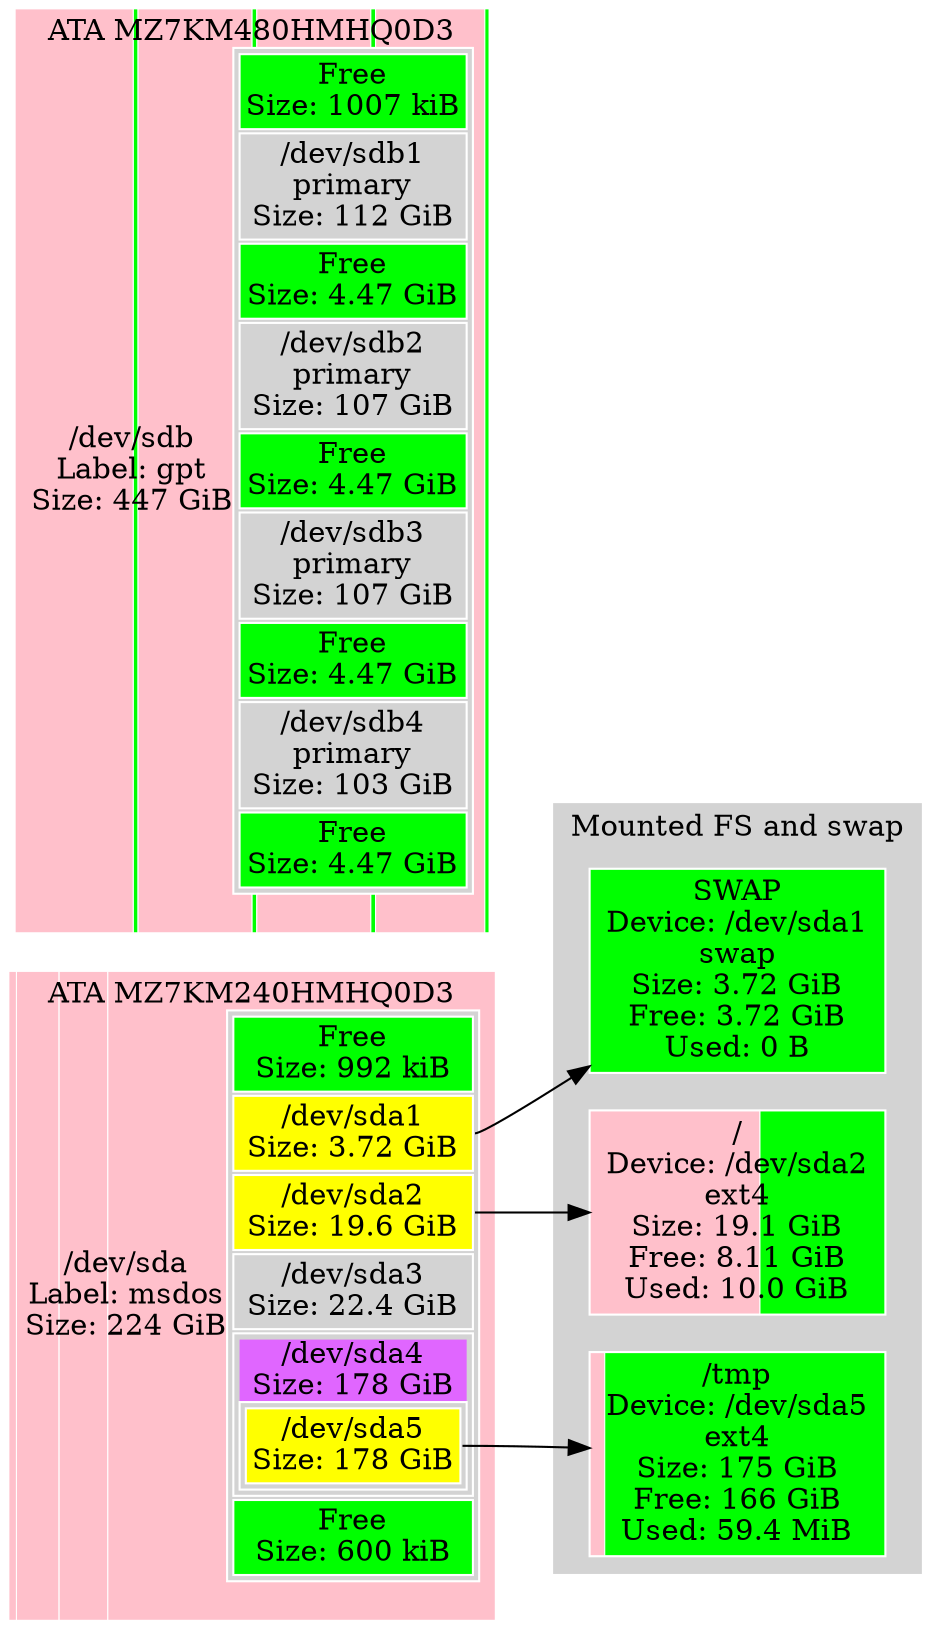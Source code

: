 digraph "machine"{
	rankdir=LR;
	{ "@Part: sda" [
		label=<<TABLE BORDER="0" CELLPADDING="0" CELLSPACING="0">
				<TR> <TD COLSPAN="2">ATA MZ7KM240HMHQ0D3</TD> </TR><TR><TD >/dev/sda<BR/>Label: msdos<BR/>Size: 224 GiB</TD>    <TD BGCOLOR="lightgrey">
				<TABLE >
					<TR>
						<TD bgcolor="green">
						Free<BR/>Size: 992 kiB
						</TD>
					</TR>
					<TR>
						<TD PORT="1" BGCOLOR="yellow">
						/dev/sda1<BR/>Size: 3.72 GiB
						</TD>
					</TR>
					<TR>
						<TD PORT="2" BGCOLOR="yellow">
						/dev/sda2<BR/>Size: 19.6 GiB
						</TD>
					</TR>
					<TR>
						<TD PORT="3" BGCOLOR="lightgrey">
						/dev/sda3<BR/>Size: 22.4 GiB
						</TD>
					</TR>
					<TR>
						<TD>
							<TABLE BORDER="0" CELLPADDING="0" CELLSPACING="0"><TR>
							<TD PORT="4" BGCOLOR="mediumorchid1">
							/dev/sda4<BR/>Size: 178 GiB
							</TD></TR><TR><TD>
							<TABLE >
								<TR>
									<TD PORT="5" BGCOLOR="yellow">
									/dev/sda5<BR/>Size: 178 GiB
									</TD>
								</TR>
							</TABLE>
							</TD></TR></TABLE>
						</TD>
					</TR>
					<TR>
						<TD bgcolor="green">
						Free<BR/>Size: 600 kiB
						</TD>
					</TR>
				</TABLE>
				</TD> </TR><TR> <TD COLSPAN="2"> </TD> </TR>
			</TABLE>
		>;
		// Style node
		color=white;
		fillcolor=lightgrey;
		shape="rectangle";
		style=striped;
		fillcolor="green;0.000004:pink;0.016660:pink;0.087478:pink;0.099975:pink;0.795875:green;0.000003";
	]; }
	{ "@Part: sdb" [
		label=<<TABLE BORDER="0" CELLPADDING="0" CELLSPACING="0">
				<TR> <TD COLSPAN="2">ATA MZ7KM480HMHQ0D3</TD> </TR><TR><TD >/dev/sdb<BR/>Label: gpt<BR/>Size: 447 GiB</TD>    <TD BGCOLOR="lightgrey">
				<TABLE >
					<TR>
						<TD bgcolor="green">
						Free<BR/>Size: 1007 kiB
						</TD>
					</TR>
					<TR>
						<TD PORT="1" BGCOLOR="lightgrey">
						/dev/sdb1<BR/>primary<BR/>Size: 112 GiB
						</TD>
					</TR>
					<TR>
						<TD bgcolor="green">
						Free<BR/>Size: 4.47 GiB
						</TD>
					</TR>
					<TR>
						<TD PORT="2" BGCOLOR="lightgrey">
						/dev/sdb2<BR/>primary<BR/>Size: 107 GiB
						</TD>
					</TR>
					<TR>
						<TD bgcolor="green">
						Free<BR/>Size: 4.47 GiB
						</TD>
					</TR>
					<TR>
						<TD PORT="3" BGCOLOR="lightgrey">
						/dev/sdb3<BR/>primary<BR/>Size: 107 GiB
						</TD>
					</TR>
					<TR>
						<TD bgcolor="green">
						Free<BR/>Size: 4.47 GiB
						</TD>
					</TR>
					<TR>
						<TD PORT="4" BGCOLOR="lightgrey">
						/dev/sdb4<BR/>primary<BR/>Size: 103 GiB
						</TD>
					</TR>
					<TR>
						<TD bgcolor="green">
						Free<BR/>Size: 4.47 GiB
						</TD>
					</TR>
				</TABLE>
				</TD> </TR><TR> <TD COLSPAN="2"> </TD> </TR>
			</TABLE>
		>;
		// Style node
		color=white;
		fillcolor=lightgrey;
		shape="rectangle";
		style=striped;
		fillcolor="green;0.000002:pink;0.249998:green;0.009999:pink;0.240000:green;0.010001:pink;0.240000:green;0.010001:pink;0.229999:green;0.010000";
	]; }
	subgraph "cluster_@FS" {
		style=filled;
		color=lightgrey;
		fillcolor=lightgrey;
		node [style=filled,color=white,fillcolor=lightgrey,shape=rectangle];
		{ "@FS@SWAP" [
			label="SWAP\nDevice: /dev/sda1\nswap\nSize: 3.72 GiB\nFree: 3.72 GiB\nUsed: 0 B";
			style=striped;fillcolor="green"
		]; }
		{ "@FS@/" [
			label="/\nDevice: /dev/sda2\next4\nSize: 19.1 GiB\nFree: 8.11 GiB\nUsed: 10.0 GiB";
			style=striped;fillcolor="pink;0.575949.2:green"
		]; }
		{ "@FS@/tmp" [
			label="/tmp\nDevice: /dev/sda5\next4\nSize: 175 GiB\nFree: 166 GiB\nUsed: 59.4 MiB";
			style=striped;fillcolor="pink;0.051254.2:green"
		]; }
		label="Mounted FS and swap";
	}
	subgraph "cluster_@libvirt" {
		style=filled;
		color=lightgrey;
		fillcolor=lightgrey;
		node [style=filled,color=white,fillcolor=lightgrey,shape=rectangle];
		label="Libvirt Virtual Machines";
	}
	// Links for @FS@SWAP
	"@Part: sda":"1" -> "@FS@SWAP"
	// Links for @FS@/
	"@Part: sda":"2" -> "@FS@/"
	// Links for @FS@/tmp
	"@Part: sda":"5" -> "@FS@/tmp"
}
